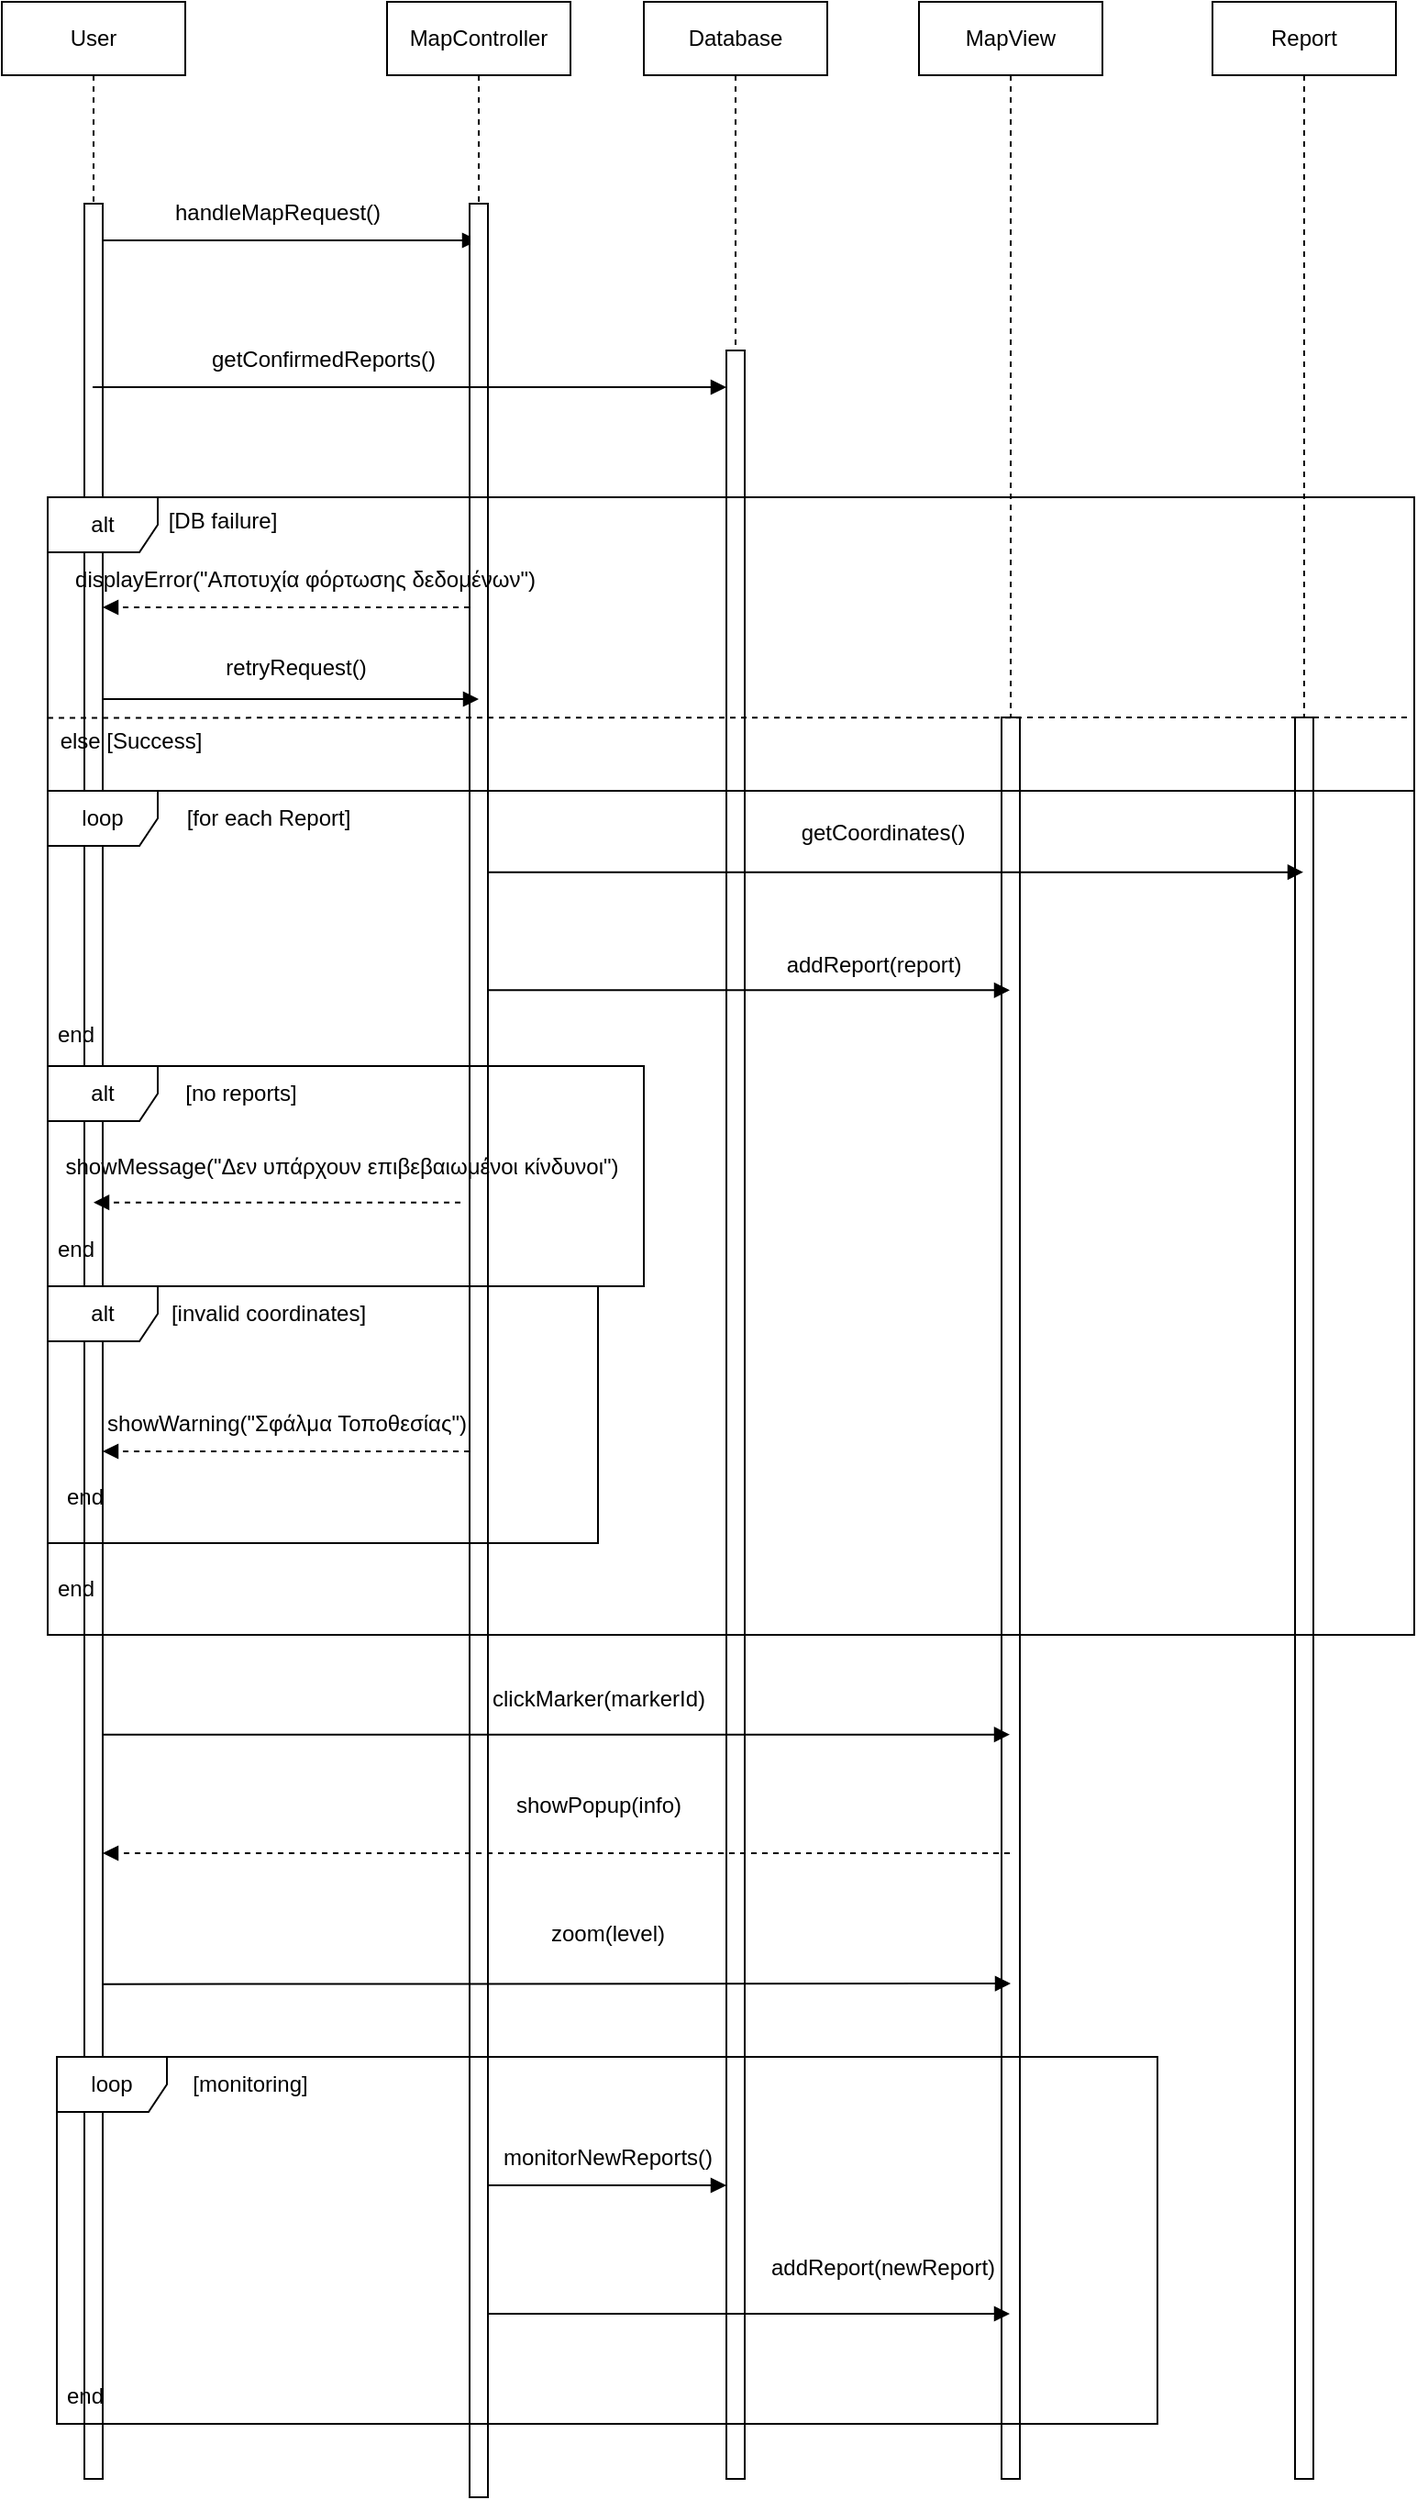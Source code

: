 <mxfile version="26.2.2">
  <diagram name="Page-1" id="NcVL8nwfsk416UnnUsiu">
    <mxGraphModel dx="1785" dy="1104" grid="1" gridSize="10" guides="1" tooltips="1" connect="1" arrows="1" fold="1" page="1" pageScale="1" pageWidth="850" pageHeight="1100" math="0" shadow="0">
      <root>
        <mxCell id="0" />
        <mxCell id="1" parent="0" />
        <mxCell id="F2OMWV3n2IIGR0oWPVU7-1" value="User" style="shape=umlLifeline;perimeter=lifelinePerimeter;whiteSpace=wrap;html=1;container=1;dropTarget=0;collapsible=0;recursiveResize=0;outlineConnect=0;portConstraint=eastwest;newEdgeStyle={&quot;curved&quot;:0,&quot;rounded&quot;:0};" vertex="1" parent="1">
          <mxGeometry x="430" y="290" width="100" height="300" as="geometry" />
        </mxCell>
        <mxCell id="F2OMWV3n2IIGR0oWPVU7-2" value="MapController" style="shape=umlLifeline;perimeter=lifelinePerimeter;whiteSpace=wrap;html=1;container=1;dropTarget=0;collapsible=0;recursiveResize=0;outlineConnect=0;portConstraint=eastwest;newEdgeStyle={&quot;curved&quot;:0,&quot;rounded&quot;:0};" vertex="1" parent="1">
          <mxGeometry x="640" y="290" width="100" height="300" as="geometry" />
        </mxCell>
        <mxCell id="F2OMWV3n2IIGR0oWPVU7-3" value="Database" style="shape=umlLifeline;perimeter=lifelinePerimeter;whiteSpace=wrap;html=1;container=1;dropTarget=0;collapsible=0;recursiveResize=0;outlineConnect=0;portConstraint=eastwest;newEdgeStyle={&quot;curved&quot;:0,&quot;rounded&quot;:0};" vertex="1" parent="1">
          <mxGeometry x="780" y="290" width="100" height="300" as="geometry" />
        </mxCell>
        <mxCell id="F2OMWV3n2IIGR0oWPVU7-4" value="Report" style="shape=umlLifeline;perimeter=lifelinePerimeter;whiteSpace=wrap;html=1;container=1;dropTarget=0;collapsible=0;recursiveResize=0;outlineConnect=0;portConstraint=eastwest;newEdgeStyle={&quot;curved&quot;:0,&quot;rounded&quot;:0};" vertex="1" parent="1">
          <mxGeometry x="1090" y="290" width="100" height="1350" as="geometry" />
        </mxCell>
        <mxCell id="F2OMWV3n2IIGR0oWPVU7-5" value="" style="html=1;points=[[0,0,0,0,5],[0,1,0,0,-5],[1,0,0,0,5],[1,1,0,0,-5]];perimeter=orthogonalPerimeter;outlineConnect=0;targetShapes=umlLifeline;portConstraint=eastwest;newEdgeStyle={&quot;curved&quot;:0,&quot;rounded&quot;:0};" vertex="1" parent="F2OMWV3n2IIGR0oWPVU7-4">
          <mxGeometry x="45" y="390" width="10" height="960" as="geometry" />
        </mxCell>
        <mxCell id="F2OMWV3n2IIGR0oWPVU7-6" value="MapView" style="shape=umlLifeline;perimeter=lifelinePerimeter;whiteSpace=wrap;html=1;container=1;dropTarget=0;collapsible=0;recursiveResize=0;outlineConnect=0;portConstraint=eastwest;newEdgeStyle={&quot;curved&quot;:0,&quot;rounded&quot;:0};" vertex="1" parent="1">
          <mxGeometry x="930" y="290" width="100" height="1350" as="geometry" />
        </mxCell>
        <mxCell id="F2OMWV3n2IIGR0oWPVU7-7" value="" style="html=1;points=[[0,0,0,0,5],[0,1,0,0,-5],[1,0,0,0,5],[1,1,0,0,-5]];perimeter=orthogonalPerimeter;outlineConnect=0;targetShapes=umlLifeline;portConstraint=eastwest;newEdgeStyle={&quot;curved&quot;:0,&quot;rounded&quot;:0};" vertex="1" parent="F2OMWV3n2IIGR0oWPVU7-6">
          <mxGeometry x="45" y="390" width="10" height="960" as="geometry" />
        </mxCell>
        <mxCell id="F2OMWV3n2IIGR0oWPVU7-8" value="" style="html=1;verticalAlign=bottom;labelBackgroundColor=none;endArrow=block;endFill=1;rounded=0;" edge="1" parent="1" target="F2OMWV3n2IIGR0oWPVU7-2">
          <mxGeometry width="160" relative="1" as="geometry">
            <mxPoint x="485" y="420" as="sourcePoint" />
            <mxPoint x="670" y="420" as="targetPoint" />
          </mxGeometry>
        </mxCell>
        <mxCell id="F2OMWV3n2IIGR0oWPVU7-9" value="handleMapRequest()" style="text;html=1;align=center;verticalAlign=middle;resizable=0;points=[];autosize=1;strokeColor=none;fillColor=none;" vertex="1" parent="1">
          <mxGeometry x="510" y="390" width="140" height="30" as="geometry" />
        </mxCell>
        <mxCell id="F2OMWV3n2IIGR0oWPVU7-10" value="" style="html=1;points=[[0,0,0,0,5],[0,1,0,0,-5],[1,0,0,0,5],[1,1,0,0,-5]];perimeter=orthogonalPerimeter;outlineConnect=0;targetShapes=umlLifeline;portConstraint=eastwest;newEdgeStyle={&quot;curved&quot;:0,&quot;rounded&quot;:0};" vertex="1" parent="1">
          <mxGeometry x="475" y="400" width="10" height="1240" as="geometry" />
        </mxCell>
        <mxCell id="F2OMWV3n2IIGR0oWPVU7-11" value="" style="html=1;points=[[0,0,0,0,5],[0,1,0,0,-5],[1,0,0,0,5],[1,1,0,0,-5]];perimeter=orthogonalPerimeter;outlineConnect=0;targetShapes=umlLifeline;portConstraint=eastwest;newEdgeStyle={&quot;curved&quot;:0,&quot;rounded&quot;:0};" vertex="1" parent="1">
          <mxGeometry x="685" y="400" width="10" height="1250" as="geometry" />
        </mxCell>
        <mxCell id="F2OMWV3n2IIGR0oWPVU7-12" value="" style="html=1;points=[[0,0,0,0,5],[0,1,0,0,-5],[1,0,0,0,5],[1,1,0,0,-5]];perimeter=orthogonalPerimeter;outlineConnect=0;targetShapes=umlLifeline;portConstraint=eastwest;newEdgeStyle={&quot;curved&quot;:0,&quot;rounded&quot;:0};" vertex="1" parent="1">
          <mxGeometry x="825" y="480" width="10" height="1160" as="geometry" />
        </mxCell>
        <mxCell id="F2OMWV3n2IIGR0oWPVU7-13" value="" style="html=1;verticalAlign=bottom;labelBackgroundColor=none;endArrow=block;endFill=1;rounded=0;" edge="1" parent="1">
          <mxGeometry width="160" relative="1" as="geometry">
            <mxPoint x="479.5" y="500" as="sourcePoint" />
            <mxPoint x="825" y="500" as="targetPoint" />
            <Array as="points">
              <mxPoint x="650" y="500" />
            </Array>
          </mxGeometry>
        </mxCell>
        <mxCell id="F2OMWV3n2IIGR0oWPVU7-14" value="getConfirmedReports()" style="text;html=1;align=center;verticalAlign=middle;resizable=0;points=[];autosize=1;strokeColor=none;fillColor=none;" vertex="1" parent="1">
          <mxGeometry x="530" y="470" width="150" height="30" as="geometry" />
        </mxCell>
        <mxCell id="F2OMWV3n2IIGR0oWPVU7-15" value="alt" style="shape=umlFrame;whiteSpace=wrap;html=1;pointerEvents=0;" vertex="1" parent="1">
          <mxGeometry x="455" y="560" width="745" height="620" as="geometry" />
        </mxCell>
        <mxCell id="F2OMWV3n2IIGR0oWPVU7-16" value="" style="html=1;verticalAlign=bottom;labelBackgroundColor=none;endArrow=block;endFill=1;dashed=1;rounded=0;" edge="1" parent="1" source="F2OMWV3n2IIGR0oWPVU7-11" target="F2OMWV3n2IIGR0oWPVU7-10">
          <mxGeometry width="160" relative="1" as="geometry">
            <mxPoint x="630" y="660" as="sourcePoint" />
            <mxPoint x="790" y="660" as="targetPoint" />
            <Array as="points">
              <mxPoint x="600" y="620" />
            </Array>
          </mxGeometry>
        </mxCell>
        <mxCell id="F2OMWV3n2IIGR0oWPVU7-17" value="displayError(&quot;Αποτυχία φόρτωσης δεδομένων&quot;)" style="text;html=1;align=center;verticalAlign=middle;resizable=0;points=[];autosize=1;strokeColor=none;fillColor=none;" vertex="1" parent="1">
          <mxGeometry x="460" y="590" width="270" height="30" as="geometry" />
        </mxCell>
        <mxCell id="F2OMWV3n2IIGR0oWPVU7-18" value="" style="html=1;verticalAlign=bottom;labelBackgroundColor=none;endArrow=block;endFill=1;rounded=0;" edge="1" parent="1">
          <mxGeometry width="160" relative="1" as="geometry">
            <mxPoint x="485" y="670" as="sourcePoint" />
            <mxPoint x="690" y="670" as="targetPoint" />
            <Array as="points">
              <mxPoint x="590" y="670" />
            </Array>
          </mxGeometry>
        </mxCell>
        <mxCell id="F2OMWV3n2IIGR0oWPVU7-19" value="retryRequest()" style="text;html=1;align=center;verticalAlign=middle;resizable=0;points=[];autosize=1;strokeColor=none;fillColor=none;" vertex="1" parent="1">
          <mxGeometry x="540" y="638" width="100" height="30" as="geometry" />
        </mxCell>
        <mxCell id="F2OMWV3n2IIGR0oWPVU7-20" value="showMessage(&quot;Δεν υπάρχουν επιβεβαιωμένοι κίνδυνοι&quot;)" style="text;html=1;align=center;verticalAlign=middle;resizable=0;points=[];autosize=1;strokeColor=none;fillColor=none;" vertex="1" parent="1">
          <mxGeometry x="450" y="910" width="330" height="30" as="geometry" />
        </mxCell>
        <mxCell id="F2OMWV3n2IIGR0oWPVU7-21" value="showWarning(&quot;Σφάλμα Τοποθεσίας&quot;)" style="text;html=1;align=center;verticalAlign=middle;resizable=0;points=[];autosize=1;strokeColor=none;fillColor=none;" vertex="1" parent="1">
          <mxGeometry x="475" y="1050" width="220" height="30" as="geometry" />
        </mxCell>
        <mxCell id="F2OMWV3n2IIGR0oWPVU7-22" value="clickMarker(markerId)" style="text;html=1;align=center;verticalAlign=middle;resizable=0;points=[];autosize=1;strokeColor=none;fillColor=none;" vertex="1" parent="1">
          <mxGeometry x="685" y="1200" width="140" height="30" as="geometry" />
        </mxCell>
        <mxCell id="F2OMWV3n2IIGR0oWPVU7-23" value="showPopup(info)" style="text;html=1;align=center;verticalAlign=middle;resizable=0;points=[];autosize=1;strokeColor=none;fillColor=none;" vertex="1" parent="1">
          <mxGeometry x="700" y="1258" width="110" height="30" as="geometry" />
        </mxCell>
        <mxCell id="F2OMWV3n2IIGR0oWPVU7-24" value="monitorNewReports()" style="text;html=1;align=center;verticalAlign=middle;resizable=0;points=[];autosize=1;strokeColor=none;fillColor=none;" vertex="1" parent="1">
          <mxGeometry x="690" y="1450" width="140" height="30" as="geometry" />
        </mxCell>
        <mxCell id="F2OMWV3n2IIGR0oWPVU7-25" value="addReport(newReport)" style="text;html=1;align=center;verticalAlign=middle;resizable=0;points=[];autosize=1;strokeColor=none;fillColor=none;" vertex="1" parent="1">
          <mxGeometry x="835" y="1510" width="150" height="30" as="geometry" />
        </mxCell>
        <mxCell id="F2OMWV3n2IIGR0oWPVU7-26" value="[DB failure]" style="text;html=1;align=center;verticalAlign=middle;resizable=0;points=[];autosize=1;strokeColor=none;fillColor=none;" vertex="1" parent="1">
          <mxGeometry x="510" y="558" width="80" height="30" as="geometry" />
        </mxCell>
        <mxCell id="F2OMWV3n2IIGR0oWPVU7-27" value="" style="endArrow=none;dashed=1;html=1;rounded=0;entryX=1.009;entryY=0.267;entryDx=0;entryDy=0;entryPerimeter=0;exitX=0;exitY=0.342;exitDx=0;exitDy=0;exitPerimeter=0;" edge="1" parent="1">
          <mxGeometry width="50" height="50" relative="1" as="geometry">
            <mxPoint x="455" y="680.22" as="sourcePoint" />
            <mxPoint x="1196.705" y="680" as="targetPoint" />
          </mxGeometry>
        </mxCell>
        <mxCell id="F2OMWV3n2IIGR0oWPVU7-28" value="else [Success]" style="text;html=1;align=center;verticalAlign=middle;resizable=0;points=[];autosize=1;strokeColor=none;fillColor=none;" vertex="1" parent="1">
          <mxGeometry x="450" y="678" width="100" height="30" as="geometry" />
        </mxCell>
        <mxCell id="F2OMWV3n2IIGR0oWPVU7-29" value="loop" style="shape=umlFrame;whiteSpace=wrap;html=1;pointerEvents=0;" vertex="1" parent="1">
          <mxGeometry x="455" y="720" width="745" height="460" as="geometry" />
        </mxCell>
        <mxCell id="F2OMWV3n2IIGR0oWPVU7-30" value="[for each Report]" style="text;html=1;align=center;verticalAlign=middle;resizable=0;points=[];autosize=1;strokeColor=none;fillColor=none;" vertex="1" parent="1">
          <mxGeometry x="520" y="720" width="110" height="30" as="geometry" />
        </mxCell>
        <mxCell id="F2OMWV3n2IIGR0oWPVU7-31" value="" style="html=1;verticalAlign=bottom;labelBackgroundColor=none;endArrow=block;endFill=1;rounded=0;" edge="1" parent="1" target="F2OMWV3n2IIGR0oWPVU7-4">
          <mxGeometry width="160" relative="1" as="geometry">
            <mxPoint x="695" y="764.33" as="sourcePoint" />
            <mxPoint x="855" y="764.33" as="targetPoint" />
          </mxGeometry>
        </mxCell>
        <mxCell id="F2OMWV3n2IIGR0oWPVU7-32" value="getCoordinates()" style="text;html=1;align=center;verticalAlign=middle;resizable=0;points=[];autosize=1;strokeColor=none;fillColor=none;" vertex="1" parent="1">
          <mxGeometry x="855" y="728" width="110" height="30" as="geometry" />
        </mxCell>
        <mxCell id="F2OMWV3n2IIGR0oWPVU7-33" value="" style="html=1;verticalAlign=bottom;labelBackgroundColor=none;endArrow=block;endFill=1;rounded=0;" edge="1" parent="1" target="F2OMWV3n2IIGR0oWPVU7-6">
          <mxGeometry width="160" relative="1" as="geometry">
            <mxPoint x="695" y="828.67" as="sourcePoint" />
            <mxPoint x="855" y="828.67" as="targetPoint" />
          </mxGeometry>
        </mxCell>
        <mxCell id="F2OMWV3n2IIGR0oWPVU7-34" value="addReport(report)" style="text;html=1;align=center;verticalAlign=middle;resizable=0;points=[];autosize=1;strokeColor=none;fillColor=none;" vertex="1" parent="1">
          <mxGeometry x="845" y="800" width="120" height="30" as="geometry" />
        </mxCell>
        <mxCell id="F2OMWV3n2IIGR0oWPVU7-35" value="end" style="text;html=1;align=center;verticalAlign=middle;resizable=0;points=[];autosize=1;strokeColor=none;fillColor=none;" vertex="1" parent="1">
          <mxGeometry x="450" y="838" width="40" height="30" as="geometry" />
        </mxCell>
        <mxCell id="F2OMWV3n2IIGR0oWPVU7-36" value="alt" style="shape=umlFrame;whiteSpace=wrap;html=1;pointerEvents=0;" vertex="1" parent="1">
          <mxGeometry x="455" y="870" width="325" height="120" as="geometry" />
        </mxCell>
        <mxCell id="F2OMWV3n2IIGR0oWPVU7-37" value="[no reports]" style="text;html=1;align=center;verticalAlign=middle;resizable=0;points=[];autosize=1;strokeColor=none;fillColor=none;" vertex="1" parent="1">
          <mxGeometry x="520" y="870" width="80" height="30" as="geometry" />
        </mxCell>
        <mxCell id="F2OMWV3n2IIGR0oWPVU7-38" value="" style="html=1;verticalAlign=bottom;labelBackgroundColor=none;endArrow=block;endFill=1;dashed=1;rounded=0;" edge="1" parent="1">
          <mxGeometry width="160" relative="1" as="geometry">
            <mxPoint x="680" y="944.33" as="sourcePoint" />
            <mxPoint x="480" y="944.33" as="targetPoint" />
          </mxGeometry>
        </mxCell>
        <mxCell id="F2OMWV3n2IIGR0oWPVU7-39" value="end" style="text;html=1;align=center;verticalAlign=middle;resizable=0;points=[];autosize=1;strokeColor=none;fillColor=none;" vertex="1" parent="1">
          <mxGeometry x="450" y="955" width="40" height="30" as="geometry" />
        </mxCell>
        <mxCell id="F2OMWV3n2IIGR0oWPVU7-40" value="alt" style="shape=umlFrame;whiteSpace=wrap;html=1;pointerEvents=0;" vertex="1" parent="1">
          <mxGeometry x="455" y="990" width="300" height="140" as="geometry" />
        </mxCell>
        <mxCell id="F2OMWV3n2IIGR0oWPVU7-41" value="[invalid coordinates]" style="text;html=1;align=center;verticalAlign=middle;resizable=0;points=[];autosize=1;strokeColor=none;fillColor=none;" vertex="1" parent="1">
          <mxGeometry x="510" y="990" width="130" height="30" as="geometry" />
        </mxCell>
        <mxCell id="F2OMWV3n2IIGR0oWPVU7-42" value="" style="html=1;verticalAlign=bottom;labelBackgroundColor=none;endArrow=block;endFill=1;dashed=1;rounded=0;" edge="1" parent="1">
          <mxGeometry width="160" relative="1" as="geometry">
            <mxPoint x="685" y="1080" as="sourcePoint" />
            <mxPoint x="485" y="1080" as="targetPoint" />
          </mxGeometry>
        </mxCell>
        <mxCell id="F2OMWV3n2IIGR0oWPVU7-43" value="end" style="text;html=1;align=center;verticalAlign=middle;resizable=0;points=[];autosize=1;strokeColor=none;fillColor=none;" vertex="1" parent="1">
          <mxGeometry x="455" y="1090" width="40" height="30" as="geometry" />
        </mxCell>
        <mxCell id="F2OMWV3n2IIGR0oWPVU7-44" value="end" style="text;html=1;align=center;verticalAlign=middle;resizable=0;points=[];autosize=1;strokeColor=none;fillColor=none;" vertex="1" parent="1">
          <mxGeometry x="450" y="1140" width="40" height="30" as="geometry" />
        </mxCell>
        <mxCell id="F2OMWV3n2IIGR0oWPVU7-45" value="" style="html=1;verticalAlign=bottom;labelBackgroundColor=none;endArrow=block;endFill=1;rounded=0;" edge="1" parent="1" target="F2OMWV3n2IIGR0oWPVU7-6">
          <mxGeometry width="160" relative="1" as="geometry">
            <mxPoint x="485" y="1234.33" as="sourcePoint" />
            <mxPoint x="645" y="1234.33" as="targetPoint" />
          </mxGeometry>
        </mxCell>
        <mxCell id="F2OMWV3n2IIGR0oWPVU7-46" value="" style="html=1;verticalAlign=bottom;labelBackgroundColor=none;endArrow=block;endFill=1;dashed=1;rounded=0;" edge="1" parent="1">
          <mxGeometry width="160" relative="1" as="geometry">
            <mxPoint x="979.5" y="1299" as="sourcePoint" />
            <mxPoint x="485" y="1299" as="targetPoint" />
          </mxGeometry>
        </mxCell>
        <mxCell id="F2OMWV3n2IIGR0oWPVU7-47" value="" style="html=1;verticalAlign=bottom;labelBackgroundColor=none;endArrow=block;endFill=1;rounded=0;" edge="1" parent="1">
          <mxGeometry width="160" relative="1" as="geometry">
            <mxPoint x="485" y="1370.33" as="sourcePoint" />
            <mxPoint x="980" y="1370" as="targetPoint" />
          </mxGeometry>
        </mxCell>
        <mxCell id="F2OMWV3n2IIGR0oWPVU7-48" value="zoom(level)" style="text;html=1;align=center;verticalAlign=middle;resizable=0;points=[];autosize=1;strokeColor=none;fillColor=none;" vertex="1" parent="1">
          <mxGeometry x="715" y="1328" width="90" height="30" as="geometry" />
        </mxCell>
        <mxCell id="F2OMWV3n2IIGR0oWPVU7-49" value="loop" style="shape=umlFrame;whiteSpace=wrap;html=1;pointerEvents=0;" vertex="1" parent="1">
          <mxGeometry x="460" y="1410" width="600" height="200" as="geometry" />
        </mxCell>
        <mxCell id="F2OMWV3n2IIGR0oWPVU7-50" value="[monitoring]" style="text;html=1;align=center;verticalAlign=middle;resizable=0;points=[];autosize=1;strokeColor=none;fillColor=none;" vertex="1" parent="1">
          <mxGeometry x="520" y="1410" width="90" height="30" as="geometry" />
        </mxCell>
        <mxCell id="F2OMWV3n2IIGR0oWPVU7-51" value="" style="html=1;verticalAlign=bottom;labelBackgroundColor=none;endArrow=block;endFill=1;rounded=0;" edge="1" parent="1" target="F2OMWV3n2IIGR0oWPVU7-12">
          <mxGeometry width="160" relative="1" as="geometry">
            <mxPoint x="695" y="1480" as="sourcePoint" />
            <mxPoint x="820" y="1480" as="targetPoint" />
          </mxGeometry>
        </mxCell>
        <mxCell id="F2OMWV3n2IIGR0oWPVU7-52" value="" style="html=1;verticalAlign=bottom;labelBackgroundColor=none;endArrow=block;endFill=1;rounded=0;" edge="1" parent="1" target="F2OMWV3n2IIGR0oWPVU7-6">
          <mxGeometry width="160" relative="1" as="geometry">
            <mxPoint x="695" y="1550" as="sourcePoint" />
            <mxPoint x="855" y="1550" as="targetPoint" />
          </mxGeometry>
        </mxCell>
        <mxCell id="F2OMWV3n2IIGR0oWPVU7-53" value="end" style="text;html=1;align=center;verticalAlign=middle;resizable=0;points=[];autosize=1;strokeColor=none;fillColor=none;" vertex="1" parent="1">
          <mxGeometry x="455" y="1580" width="40" height="30" as="geometry" />
        </mxCell>
      </root>
    </mxGraphModel>
  </diagram>
</mxfile>
